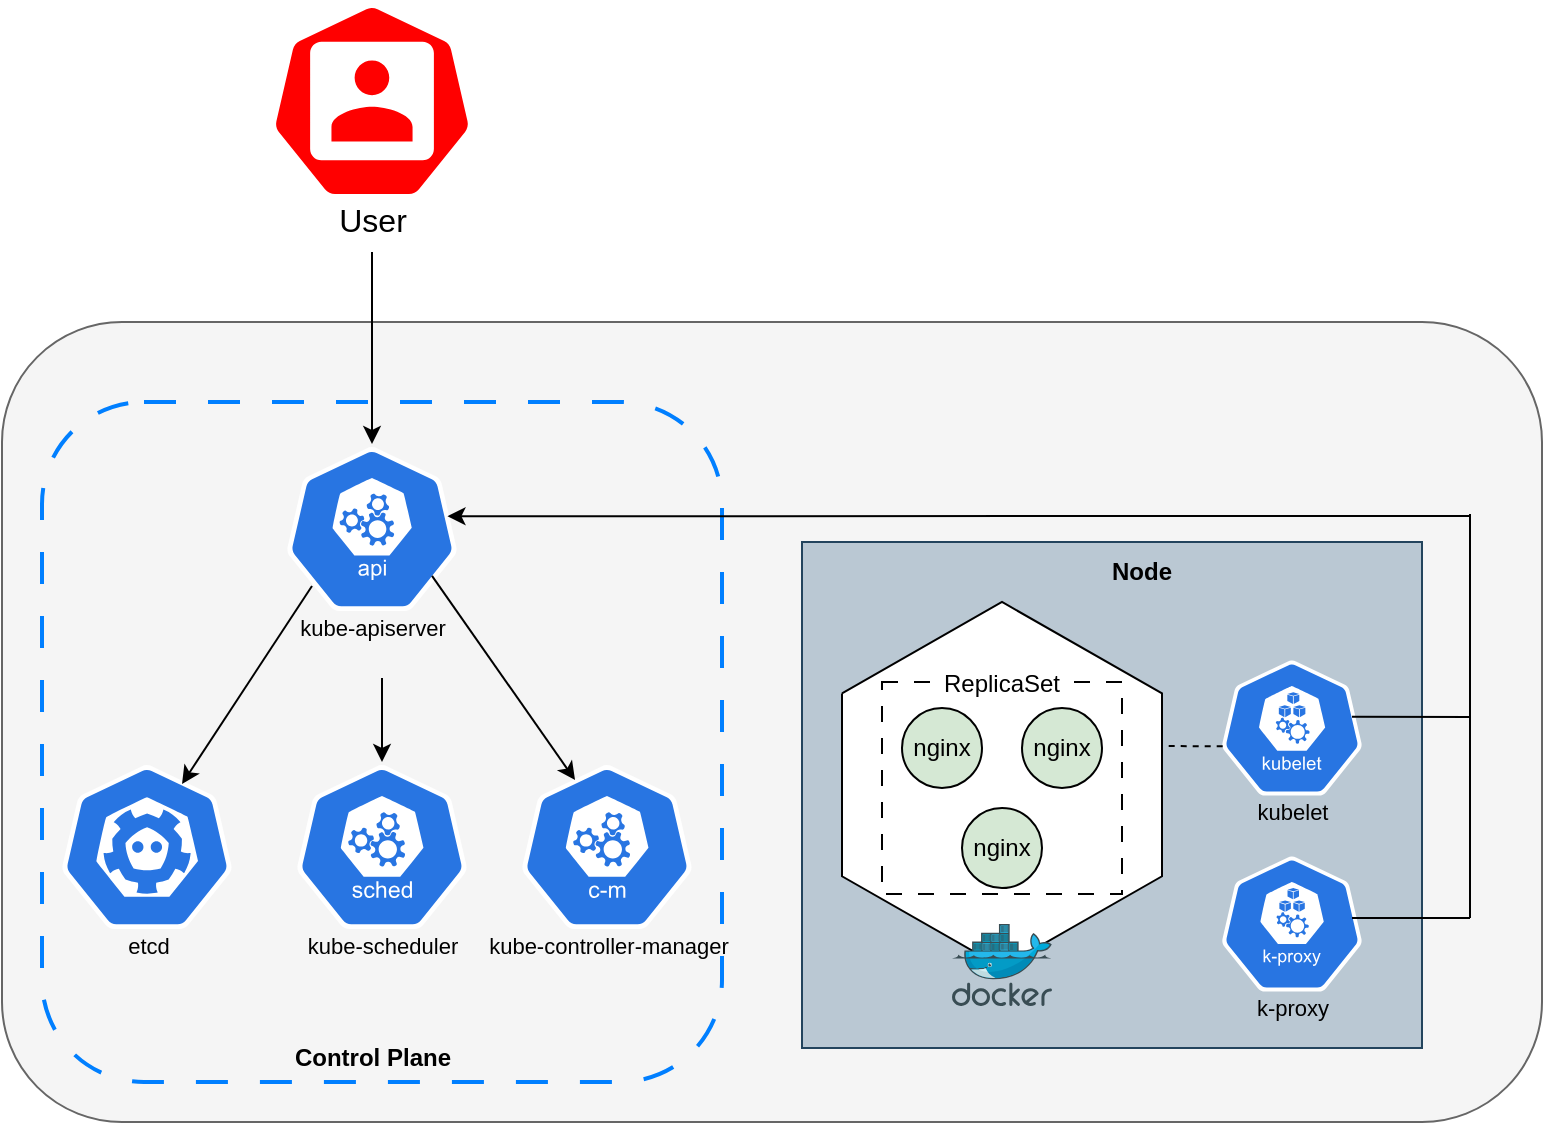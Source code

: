 <mxfile version="22.1.11" type="github">
  <diagram name="Page-1" id="FAYloSDTTYDVObzhy5Y4">
    <mxGraphModel dx="931" dy="1872" grid="1" gridSize="10" guides="1" tooltips="1" connect="1" arrows="1" fold="1" page="1" pageScale="1" pageWidth="850" pageHeight="1100" background="#ffffff" math="0" shadow="0">
      <root>
        <mxCell id="0" />
        <mxCell id="1" parent="0" />
        <mxCell id="9Y4233KAPYm7z-ObnApz-1" value="" style="rounded=1;whiteSpace=wrap;html=1;strokeColor=#666666;fillColor=#f5f5f5;glass=0;shadow=0;fontColor=#333333;" parent="1" vertex="1">
          <mxGeometry x="190" y="-200" width="770" height="400" as="geometry" />
        </mxCell>
        <mxCell id="9Y4233KAPYm7z-ObnApz-2" value="" style="rounded=1;whiteSpace=wrap;html=1;fillColor=none;fontColor=#333333;strokeColor=#007FFF;dashed=1;dashPattern=8 8;strokeWidth=2;" parent="1" vertex="1">
          <mxGeometry x="210" y="-160" width="340" height="340" as="geometry" />
        </mxCell>
        <mxCell id="9Y4233KAPYm7z-ObnApz-4" value="&lt;font style=&quot;font-size: 11px;&quot;&gt;kube-apiserver&lt;/font&gt;" style="sketch=0;html=1;dashed=0;whitespace=wrap;fillColor=#2875E2;strokeColor=#ffffff;points=[[0.005,0.63,0],[0.1,0.2,0],[0.9,0.2,0],[0.5,0,0],[0.995,0.63,0],[0.72,0.99,0],[0.5,1,0],[0.28,0.99,0]];verticalLabelPosition=bottom;align=center;verticalAlign=top;shape=mxgraph.kubernetes.icon;prIcon=api;spacing=-6;fontSize=13;" parent="1" vertex="1">
          <mxGeometry x="332.5" y="-139" width="85" height="85" as="geometry" />
        </mxCell>
        <mxCell id="9Y4233KAPYm7z-ObnApz-5" value="&lt;font style=&quot;font-size: 11px;&quot;&gt;etcd&lt;/font&gt;" style="sketch=0;html=1;dashed=0;whitespace=wrap;fillColor=#2875E2;strokeColor=#ffffff;points=[[0.005,0.63,0],[0.1,0.2,0],[0.9,0.2,0],[0.5,0,0],[0.995,0.63,0],[0.72,0.99,0],[0.5,1,0],[0.28,0.99,0]];verticalLabelPosition=bottom;align=center;verticalAlign=top;shape=mxgraph.kubernetes.icon;prIcon=etcd;fontSize=13;spacing=-6;" parent="1" vertex="1">
          <mxGeometry x="220" y="20" width="85" height="85" as="geometry" />
        </mxCell>
        <mxCell id="9Y4233KAPYm7z-ObnApz-6" value="&lt;font style=&quot;font-size: 11px;&quot;&gt;kube-scheduler&lt;/font&gt;" style="sketch=0;html=1;dashed=0;whitespace=wrap;fillColor=#2875E2;strokeColor=#ffffff;points=[[0.005,0.63,0],[0.1,0.2,0],[0.9,0.2,0],[0.5,0,0],[0.995,0.63,0],[0.72,0.99,0],[0.5,1,0],[0.28,0.99,0]];verticalLabelPosition=bottom;align=center;verticalAlign=top;shape=mxgraph.kubernetes.icon;prIcon=sched;fontSize=13;spacing=-6;" parent="1" vertex="1">
          <mxGeometry x="337.5" y="20" width="85" height="85" as="geometry" />
        </mxCell>
        <mxCell id="9Y4233KAPYm7z-ObnApz-7" value="&lt;font style=&quot;font-size: 11px;&quot;&gt;kube-controller-manager&lt;/font&gt;" style="sketch=0;html=1;dashed=0;whitespace=wrap;fillColor=#2875E2;strokeColor=#ffffff;points=[[0.005,0.63,0],[0.1,0.2,0],[0.9,0.2,0],[0.5,0,0],[0.995,0.63,0],[0.72,0.99,0],[0.5,1,0],[0.28,0.99,0]];verticalLabelPosition=bottom;align=center;verticalAlign=top;shape=mxgraph.kubernetes.icon;prIcon=c_m;fontSize=13;spacing=-6;" parent="1" vertex="1">
          <mxGeometry x="450" y="20" width="85" height="85" as="geometry" />
        </mxCell>
        <mxCell id="9Y4233KAPYm7z-ObnApz-8" value="" style="endArrow=classic;html=1;rounded=0;exitX=0.147;exitY=0.835;exitDx=0;exitDy=0;exitPerimeter=0;entryX=0.706;entryY=0.129;entryDx=0;entryDy=0;entryPerimeter=0;" parent="1" source="9Y4233KAPYm7z-ObnApz-4" target="9Y4233KAPYm7z-ObnApz-5" edge="1">
          <mxGeometry width="50" height="50" relative="1" as="geometry">
            <mxPoint x="600" y="80" as="sourcePoint" />
            <mxPoint x="650" y="30" as="targetPoint" />
          </mxGeometry>
        </mxCell>
        <mxCell id="9Y4233KAPYm7z-ObnApz-9" value="" style="endArrow=classic;html=1;rounded=0;exitX=0.5;exitY=0.406;exitDx=0;exitDy=0;exitPerimeter=0;" parent="1" source="9Y4233KAPYm7z-ObnApz-2" target="9Y4233KAPYm7z-ObnApz-6" edge="1">
          <mxGeometry width="50" height="50" relative="1" as="geometry">
            <mxPoint x="375" y="-10" as="sourcePoint" />
            <mxPoint x="310" y="41" as="targetPoint" />
          </mxGeometry>
        </mxCell>
        <mxCell id="9Y4233KAPYm7z-ObnApz-10" value="" style="endArrow=classic;html=1;rounded=0;exitX=0.853;exitY=0.776;exitDx=0;exitDy=0;exitPerimeter=0;entryX=0.312;entryY=0.106;entryDx=0;entryDy=0;entryPerimeter=0;" parent="1" source="9Y4233KAPYm7z-ObnApz-4" target="9Y4233KAPYm7z-ObnApz-7" edge="1">
          <mxGeometry width="50" height="50" relative="1" as="geometry">
            <mxPoint x="385" y="-10" as="sourcePoint" />
            <mxPoint x="385" y="30" as="targetPoint" />
          </mxGeometry>
        </mxCell>
        <mxCell id="9Y4233KAPYm7z-ObnApz-14" value="" style="endArrow=classic;html=1;rounded=0;exitX=0.5;exitY=1;exitDx=0;exitDy=0;exitPerimeter=0;" parent="1" target="9Y4233KAPYm7z-ObnApz-4" edge="1">
          <mxGeometry width="50" height="50" relative="1" as="geometry">
            <mxPoint x="375" y="-235.0" as="sourcePoint" />
            <mxPoint x="510" y="-270" as="targetPoint" />
          </mxGeometry>
        </mxCell>
        <mxCell id="9Y4233KAPYm7z-ObnApz-15" value="" style="endArrow=classic;html=1;rounded=0;entryX=0.944;entryY=0.425;entryDx=0;entryDy=0;entryPerimeter=0;" parent="1" target="9Y4233KAPYm7z-ObnApz-4" edge="1">
          <mxGeometry width="50" height="50" relative="1" as="geometry">
            <mxPoint x="924" y="-103" as="sourcePoint" />
            <mxPoint x="850" y="20" as="targetPoint" />
          </mxGeometry>
        </mxCell>
        <mxCell id="9Y4233KAPYm7z-ObnApz-33" value="&lt;font style=&quot;font-size: 16px;&quot;&gt;User&lt;/font&gt;" style="sketch=0;html=1;dashed=0;whitespace=wrap;fillColor=#FF0000;strokeColor=#ffffff;points=[[0.005,0.63,0],[0.1,0.2,0],[0.9,0.2,0],[0.5,0,0],[0.995,0.63,0],[0.72,0.99,0],[0.5,1,0],[0.28,0.99,0]];verticalLabelPosition=bottom;align=center;verticalAlign=top;shape=mxgraph.kubernetes.icon;prIcon=user;spacing=-4;" parent="1" vertex="1">
          <mxGeometry x="323.44" y="-360" width="103.13" height="99" as="geometry" />
        </mxCell>
        <mxCell id="9Y4233KAPYm7z-ObnApz-34" value="&lt;b&gt;Control Plane&lt;/b&gt;" style="text;html=1;strokeColor=none;fillColor=none;align=center;verticalAlign=middle;whiteSpace=wrap;rounded=0;" parent="1" vertex="1">
          <mxGeometry x="316.5" y="153" width="117" height="30" as="geometry" />
        </mxCell>
        <mxCell id="4K18NPuj7CFa846aqN2v-4" value="" style="rounded=0;whiteSpace=wrap;html=1;fillColor=#bac8d3;strokeColor=#23445d;" parent="1" vertex="1">
          <mxGeometry x="590" y="-90" width="310" height="253" as="geometry" />
        </mxCell>
        <mxCell id="4K18NPuj7CFa846aqN2v-17" value="&lt;b&gt;Node&lt;/b&gt;" style="text;html=1;strokeColor=none;fillColor=none;align=center;verticalAlign=middle;whiteSpace=wrap;rounded=0;" parent="1" vertex="1">
          <mxGeometry x="730" y="-90" width="60" height="30" as="geometry" />
        </mxCell>
        <mxCell id="4K18NPuj7CFa846aqN2v-19" value="kubelet" style="sketch=0;html=1;dashed=0;whitespace=wrap;fillColor=#2875E2;strokeColor=#ffffff;points=[[0.005,0.63,0],[0.1,0.2,0],[0.9,0.2,0],[0.5,0,0],[0.995,0.63,0],[0.72,0.99,0],[0.5,1,0],[0.28,0.99,0]];verticalLabelPosition=bottom;align=center;verticalAlign=top;shape=mxgraph.kubernetes.icon;prIcon=kubelet;spacing=-4;fontSize=11;" parent="1" vertex="1">
          <mxGeometry x="800" y="-32" width="70" height="70" as="geometry" />
        </mxCell>
        <mxCell id="4K18NPuj7CFa846aqN2v-20" value="k-proxy" style="sketch=0;html=1;dashed=0;whitespace=wrap;fillColor=#2875E2;strokeColor=#ffffff;points=[[0.005,0.63,0],[0.1,0.2,0],[0.9,0.2,0],[0.5,0,0],[0.995,0.63,0],[0.72,0.99,0],[0.5,1,0],[0.28,0.99,0]];verticalLabelPosition=bottom;align=center;verticalAlign=top;shape=mxgraph.kubernetes.icon;prIcon=k_proxy;fontSize=11;spacing=-4;" parent="1" vertex="1">
          <mxGeometry x="800" y="66" width="70" height="70" as="geometry" />
        </mxCell>
        <mxCell id="4K18NPuj7CFa846aqN2v-34" value="" style="endArrow=none;html=1;rounded=0;entryX=0.971;entryY=0.471;entryDx=0;entryDy=0;entryPerimeter=0;" parent="1" edge="1">
          <mxGeometry width="50" height="50" relative="1" as="geometry">
            <mxPoint x="924.03" y="-2.56" as="sourcePoint" />
            <mxPoint x="865" y="-2.59" as="targetPoint" />
          </mxGeometry>
        </mxCell>
        <mxCell id="4K18NPuj7CFa846aqN2v-35" value="" style="endArrow=none;html=1;rounded=0;entryX=0.971;entryY=0.471;entryDx=0;entryDy=0;entryPerimeter=0;" parent="1" edge="1">
          <mxGeometry width="50" height="50" relative="1" as="geometry">
            <mxPoint x="924" y="98" as="sourcePoint" />
            <mxPoint x="865" y="98" as="targetPoint" />
          </mxGeometry>
        </mxCell>
        <mxCell id="4K18NPuj7CFa846aqN2v-36" value="" style="endArrow=none;html=1;rounded=0;jumpSize=9;" parent="1" edge="1">
          <mxGeometry width="50" height="50" relative="1" as="geometry">
            <mxPoint x="924" y="98" as="sourcePoint" />
            <mxPoint x="924" y="-104" as="targetPoint" />
          </mxGeometry>
        </mxCell>
        <mxCell id="CQpjlojAlUkrmzfvVUWV-9" value="" style="verticalLabelPosition=bottom;verticalAlign=top;html=1;shape=mxgraph.basic.polygon;polyCoords=[[0,0.25],[0.5,0],[1,0.25],[1,0.75],[0.5,1],[0,0.75],[0,0.25]];polyline=1;fillColor=default;perimeter=rectanglePerimeter;" parent="1" vertex="1">
          <mxGeometry x="610" y="-60" width="160" height="182.86" as="geometry" />
        </mxCell>
        <mxCell id="CQpjlojAlUkrmzfvVUWV-1" value="" style="image;sketch=0;aspect=fixed;html=1;points=[];align=center;fontSize=12;image=img/lib/mscae/Docker.svg;" parent="1" vertex="1">
          <mxGeometry x="665" y="101" width="50" height="41" as="geometry" />
        </mxCell>
        <mxCell id="CQpjlojAlUkrmzfvVUWV-12" value="" style="endArrow=none;dashed=1;html=1;rounded=0;entryX=1.007;entryY=0.394;entryDx=0;entryDy=0;entryPerimeter=0;exitX=0.005;exitY=0.63;exitDx=0;exitDy=0;exitPerimeter=0;" parent="1" source="4K18NPuj7CFa846aqN2v-19" target="CQpjlojAlUkrmzfvVUWV-9" edge="1">
          <mxGeometry width="50" height="50" relative="1" as="geometry">
            <mxPoint x="890" y="-22" as="sourcePoint" />
            <mxPoint x="940" y="-72" as="targetPoint" />
          </mxGeometry>
        </mxCell>
        <mxCell id="CQpjlojAlUkrmzfvVUWV-13" value="nginx" style="ellipse;whiteSpace=wrap;html=1;aspect=fixed;fillColor=#D5E8D4;" parent="1" vertex="1">
          <mxGeometry x="640" y="-7" width="40" height="40" as="geometry" />
        </mxCell>
        <mxCell id="CQpjlojAlUkrmzfvVUWV-14" value="nginx" style="ellipse;whiteSpace=wrap;html=1;aspect=fixed;fillColor=#D5E8D4;" parent="1" vertex="1">
          <mxGeometry x="670" y="43" width="40" height="40" as="geometry" />
        </mxCell>
        <mxCell id="CQpjlojAlUkrmzfvVUWV-15" value="nginx" style="ellipse;whiteSpace=wrap;html=1;aspect=fixed;fillColor=#D5E8D4;" parent="1" vertex="1">
          <mxGeometry x="700" y="-7" width="40" height="40" as="geometry" />
        </mxCell>
        <mxCell id="-EhpbD9sfLHaLdeywQvq-1" value="" style="rounded=0;whiteSpace=wrap;html=1;dashed=1;dashPattern=8 8;fillColor=none;" vertex="1" parent="1">
          <mxGeometry x="630" y="-20" width="120" height="106" as="geometry" />
        </mxCell>
        <mxCell id="-EhpbD9sfLHaLdeywQvq-2" value="ReplicaSet" style="text;html=1;strokeColor=none;fillColor=default;align=center;verticalAlign=middle;whiteSpace=wrap;rounded=0;" vertex="1" parent="1">
          <mxGeometry x="660" y="-26" width="60" height="13" as="geometry" />
        </mxCell>
      </root>
    </mxGraphModel>
  </diagram>
</mxfile>

